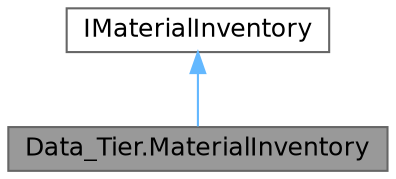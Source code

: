 digraph "Data_Tier.MaterialInventory"
{
 // LATEX_PDF_SIZE
  bgcolor="transparent";
  edge [fontname=Helvetica,fontsize=12,labelfontname=Helvetica,labelfontsize=10];
  node [fontname=Helvetica,fontsize=12,shape=box,height=0.2,width=0.4];
  Node1 [id="Node000001",label="Data_Tier.MaterialInventory",height=0.2,width=0.4,color="gray40", fillcolor="grey60", style="filled", fontcolor="black",tooltip="Singleton class that manages the material inventory. Allows adding, removing, updating,..."];
  Node2 -> Node1 [id="edge1_Node000001_Node000002",dir="back",color="steelblue1",style="solid",tooltip=" "];
  Node2 [id="Node000002",label="IMaterialInventory",height=0.2,width=0.4,color="gray40", fillcolor="white", style="filled",URL="$interface_interface___tier_1_1_i_material_inventory.html",tooltip="Methods to implement in the inventory class."];
}
